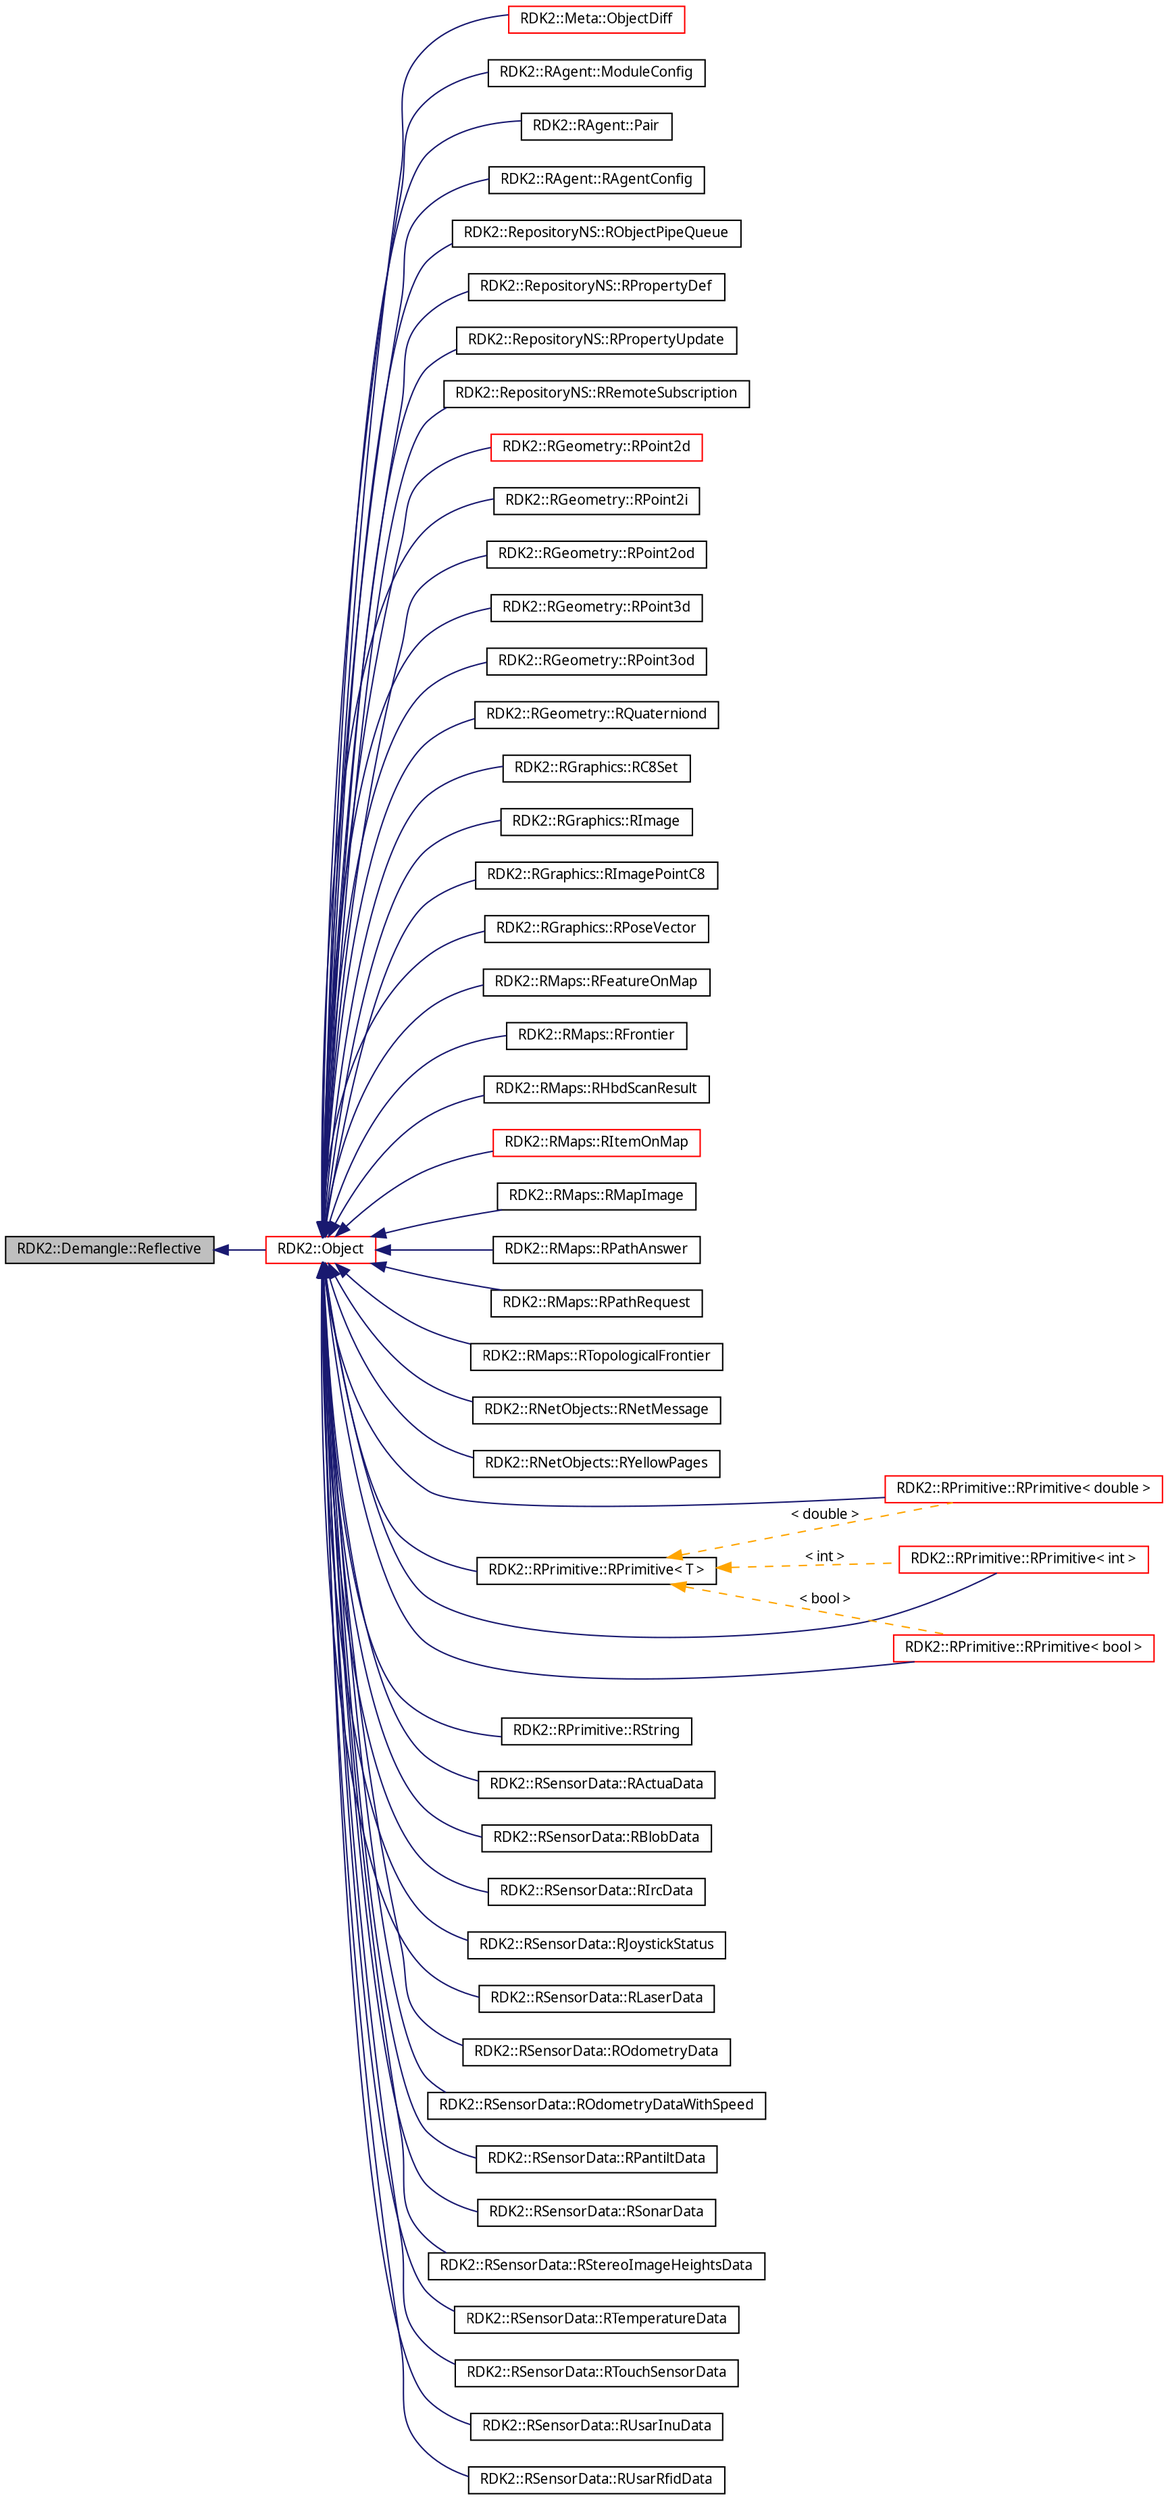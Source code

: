 digraph G
{
  edge [fontname="FreeSans.ttf",fontsize=10,labelfontname="FreeSans.ttf",labelfontsize=10];
  node [fontname="FreeSans.ttf",fontsize=10,shape=record];
  rankdir=LR;
  Node1 [label="RDK2::Demangle::Reflective",height=0.2,width=0.4,color="black", fillcolor="grey75", style="filled" fontcolor="black"];
  Node1 -> Node2 [dir=back,color="midnightblue",fontsize=10,style="solid",fontname="FreeSans.ttf"];
  Node2 [label="RDK2::Object",height=0.2,width=0.4,color="red", fillcolor="white", style="filled",URL="$class_r_d_k2_1_1_object.html"];
  Node2 -> Node3 [dir=back,color="midnightblue",fontsize=10,style="solid",fontname="FreeSans.ttf"];
  Node3 [label="RDK2::Meta::ObjectDiff",height=0.2,width=0.4,color="red", fillcolor="white", style="filled",URL="$struct_r_d_k2_1_1_meta_1_1_object_diff.html"];
  Node2 -> Node4 [dir=back,color="midnightblue",fontsize=10,style="solid",fontname="FreeSans.ttf"];
  Node4 [label="RDK2::RAgent::ModuleConfig",height=0.2,width=0.4,color="black", fillcolor="white", style="filled",URL="$class_r_d_k2_1_1_r_agent_1_1_module_config.html"];
  Node2 -> Node5 [dir=back,color="midnightblue",fontsize=10,style="solid",fontname="FreeSans.ttf"];
  Node5 [label="RDK2::RAgent::Pair",height=0.2,width=0.4,color="black", fillcolor="white", style="filled",URL="$struct_r_d_k2_1_1_r_agent_1_1_pair.html"];
  Node2 -> Node6 [dir=back,color="midnightblue",fontsize=10,style="solid",fontname="FreeSans.ttf"];
  Node6 [label="RDK2::RAgent::RAgentConfig",height=0.2,width=0.4,color="black", fillcolor="white", style="filled",URL="$struct_r_d_k2_1_1_r_agent_1_1_r_agent_config.html"];
  Node2 -> Node7 [dir=back,color="midnightblue",fontsize=10,style="solid",fontname="FreeSans.ttf"];
  Node7 [label="RDK2::RepositoryNS::RObjectPipeQueue",height=0.2,width=0.4,color="black", fillcolor="white", style="filled",URL="$struct_r_d_k2_1_1_repository_n_s_1_1_r_object_pipe_queue.html"];
  Node2 -> Node8 [dir=back,color="midnightblue",fontsize=10,style="solid",fontname="FreeSans.ttf"];
  Node8 [label="RDK2::RepositoryNS::RPropertyDef",height=0.2,width=0.4,color="black", fillcolor="white", style="filled",URL="$struct_r_d_k2_1_1_repository_n_s_1_1_r_property_def.html"];
  Node2 -> Node9 [dir=back,color="midnightblue",fontsize=10,style="solid",fontname="FreeSans.ttf"];
  Node9 [label="RDK2::RepositoryNS::RPropertyUpdate",height=0.2,width=0.4,color="black", fillcolor="white", style="filled",URL="$struct_r_d_k2_1_1_repository_n_s_1_1_r_property_update.html"];
  Node2 -> Node10 [dir=back,color="midnightblue",fontsize=10,style="solid",fontname="FreeSans.ttf"];
  Node10 [label="RDK2::RepositoryNS::RRemoteSubscription",height=0.2,width=0.4,color="black", fillcolor="white", style="filled",URL="$struct_r_d_k2_1_1_repository_n_s_1_1_r_remote_subscription.html"];
  Node2 -> Node11 [dir=back,color="midnightblue",fontsize=10,style="solid",fontname="FreeSans.ttf"];
  Node11 [label="RDK2::RGeometry::RPoint2d",height=0.2,width=0.4,color="red", fillcolor="white", style="filled",URL="$struct_r_d_k2_1_1_r_geometry_1_1_r_point2d.html"];
  Node2 -> Node12 [dir=back,color="midnightblue",fontsize=10,style="solid",fontname="FreeSans.ttf"];
  Node12 [label="RDK2::RGeometry::RPoint2i",height=0.2,width=0.4,color="black", fillcolor="white", style="filled",URL="$struct_r_d_k2_1_1_r_geometry_1_1_r_point2i.html"];
  Node2 -> Node13 [dir=back,color="midnightblue",fontsize=10,style="solid",fontname="FreeSans.ttf"];
  Node13 [label="RDK2::RGeometry::RPoint2od",height=0.2,width=0.4,color="black", fillcolor="white", style="filled",URL="$struct_r_d_k2_1_1_r_geometry_1_1_r_point2od.html"];
  Node2 -> Node14 [dir=back,color="midnightblue",fontsize=10,style="solid",fontname="FreeSans.ttf"];
  Node14 [label="RDK2::RGeometry::RPoint3d",height=0.2,width=0.4,color="black", fillcolor="white", style="filled",URL="$struct_r_d_k2_1_1_r_geometry_1_1_r_point3d.html"];
  Node2 -> Node15 [dir=back,color="midnightblue",fontsize=10,style="solid",fontname="FreeSans.ttf"];
  Node15 [label="RDK2::RGeometry::RPoint3od",height=0.2,width=0.4,color="black", fillcolor="white", style="filled",URL="$struct_r_d_k2_1_1_r_geometry_1_1_r_point3od.html"];
  Node2 -> Node16 [dir=back,color="midnightblue",fontsize=10,style="solid",fontname="FreeSans.ttf"];
  Node16 [label="RDK2::RGeometry::RQuaterniond",height=0.2,width=0.4,color="black", fillcolor="white", style="filled",URL="$struct_r_d_k2_1_1_r_geometry_1_1_r_quaterniond.html"];
  Node2 -> Node17 [dir=back,color="midnightblue",fontsize=10,style="solid",fontname="FreeSans.ttf"];
  Node17 [label="RDK2::RGraphics::RC8Set",height=0.2,width=0.4,color="black", fillcolor="white", style="filled",URL="$class_r_d_k2_1_1_r_graphics_1_1_r_c8_set.html"];
  Node2 -> Node18 [dir=back,color="midnightblue",fontsize=10,style="solid",fontname="FreeSans.ttf"];
  Node18 [label="RDK2::RGraphics::RImage",height=0.2,width=0.4,color="black", fillcolor="white", style="filled",URL="$class_r_d_k2_1_1_r_graphics_1_1_r_image.html",tooltip="Incapsula un&#39;immagine bidimensionale."];
  Node2 -> Node19 [dir=back,color="midnightblue",fontsize=10,style="solid",fontname="FreeSans.ttf"];
  Node19 [label="RDK2::RGraphics::RImagePointC8",height=0.2,width=0.4,color="black", fillcolor="white", style="filled",URL="$class_r_d_k2_1_1_r_graphics_1_1_r_image_point_c8.html"];
  Node2 -> Node20 [dir=back,color="midnightblue",fontsize=10,style="solid",fontname="FreeSans.ttf"];
  Node20 [label="RDK2::RGraphics::RPoseVector",height=0.2,width=0.4,color="black", fillcolor="white", style="filled",URL="$struct_r_d_k2_1_1_r_graphics_1_1_r_pose_vector.html"];
  Node2 -> Node21 [dir=back,color="midnightblue",fontsize=10,style="solid",fontname="FreeSans.ttf"];
  Node21 [label="RDK2::RMaps::RFeatureOnMap",height=0.2,width=0.4,color="black", fillcolor="white", style="filled",URL="$class_r_d_k2_1_1_r_maps_1_1_r_feature_on_map.html"];
  Node2 -> Node22 [dir=back,color="midnightblue",fontsize=10,style="solid",fontname="FreeSans.ttf"];
  Node22 [label="RDK2::RMaps::RFrontier",height=0.2,width=0.4,color="black", fillcolor="white", style="filled",URL="$struct_r_d_k2_1_1_r_maps_1_1_r_frontier.html"];
  Node2 -> Node23 [dir=back,color="midnightblue",fontsize=10,style="solid",fontname="FreeSans.ttf"];
  Node23 [label="RDK2::RMaps::RHbdScanResult",height=0.2,width=0.4,color="black", fillcolor="white", style="filled",URL="$struct_r_d_k2_1_1_r_maps_1_1_r_hbd_scan_result.html"];
  Node2 -> Node24 [dir=back,color="midnightblue",fontsize=10,style="solid",fontname="FreeSans.ttf"];
  Node24 [label="RDK2::RMaps::RItemOnMap",height=0.2,width=0.4,color="red", fillcolor="white", style="filled",URL="$class_r_d_k2_1_1_r_maps_1_1_r_item_on_map.html"];
  Node2 -> Node25 [dir=back,color="midnightblue",fontsize=10,style="solid",fontname="FreeSans.ttf"];
  Node25 [label="RDK2::RMaps::RMapImage",height=0.2,width=0.4,color="black", fillcolor="white", style="filled",URL="$struct_r_d_k2_1_1_r_maps_1_1_r_map_image.html",tooltip="An image with spatial placement."];
  Node2 -> Node26 [dir=back,color="midnightblue",fontsize=10,style="solid",fontname="FreeSans.ttf"];
  Node26 [label="RDK2::RMaps::RPathAnswer",height=0.2,width=0.4,color="black", fillcolor="white", style="filled",URL="$struct_r_d_k2_1_1_r_maps_1_1_r_path_answer.html"];
  Node2 -> Node27 [dir=back,color="midnightblue",fontsize=10,style="solid",fontname="FreeSans.ttf"];
  Node27 [label="RDK2::RMaps::RPathRequest",height=0.2,width=0.4,color="black", fillcolor="white", style="filled",URL="$struct_r_d_k2_1_1_r_maps_1_1_r_path_request.html"];
  Node2 -> Node28 [dir=back,color="midnightblue",fontsize=10,style="solid",fontname="FreeSans.ttf"];
  Node28 [label="RDK2::RMaps::RTopologicalFrontier",height=0.2,width=0.4,color="black", fillcolor="white", style="filled",URL="$struct_r_d_k2_1_1_r_maps_1_1_r_topological_frontier.html",tooltip="This class represents a topological frontier, that is a magic thing used for coordination..."];
  Node2 -> Node29 [dir=back,color="midnightblue",fontsize=10,style="solid",fontname="FreeSans.ttf"];
  Node29 [label="RDK2::RNetObjects::RNetMessage",height=0.2,width=0.4,color="black", fillcolor="white", style="filled",URL="$class_r_d_k2_1_1_r_net_objects_1_1_r_net_message.html",tooltip="Contains a message."];
  Node2 -> Node30 [dir=back,color="midnightblue",fontsize=10,style="solid",fontname="FreeSans.ttf"];
  Node30 [label="RDK2::RNetObjects::RYellowPages",height=0.2,width=0.4,color="black", fillcolor="white", style="filled",URL="$class_r_d_k2_1_1_r_net_objects_1_1_r_yellow_pages.html",tooltip="Contains known hosts."];
  Node2 -> Node31 [dir=back,color="midnightblue",fontsize=10,style="solid",fontname="FreeSans.ttf"];
  Node31 [label="RDK2::RPrimitive::RPrimitive\< T \>",height=0.2,width=0.4,color="black", fillcolor="white", style="filled",URL="$struct_r_d_k2_1_1_r_primitive_1_1_r_primitive.html"];
  Node31 -> Node32 [dir=back,color="orange",fontsize=10,style="dashed",label="\< double \>",fontname="FreeSans.ttf"];
  Node32 [label="RDK2::RPrimitive::RPrimitive\< double \>",height=0.2,width=0.4,color="red", fillcolor="white", style="filled",URL="$struct_r_d_k2_1_1_r_primitive_1_1_r_primitive.html"];
  Node31 -> Node33 [dir=back,color="orange",fontsize=10,style="dashed",label="\< int \>",fontname="FreeSans.ttf"];
  Node33 [label="RDK2::RPrimitive::RPrimitive\< int \>",height=0.2,width=0.4,color="red", fillcolor="white", style="filled",URL="$struct_r_d_k2_1_1_r_primitive_1_1_r_primitive.html"];
  Node31 -> Node34 [dir=back,color="orange",fontsize=10,style="dashed",label="\< bool \>",fontname="FreeSans.ttf"];
  Node34 [label="RDK2::RPrimitive::RPrimitive\< bool \>",height=0.2,width=0.4,color="red", fillcolor="white", style="filled",URL="$struct_r_d_k2_1_1_r_primitive_1_1_r_primitive.html"];
  Node2 -> Node34 [dir=back,color="midnightblue",fontsize=10,style="solid",fontname="FreeSans.ttf"];
  Node2 -> Node32 [dir=back,color="midnightblue",fontsize=10,style="solid",fontname="FreeSans.ttf"];
  Node2 -> Node33 [dir=back,color="midnightblue",fontsize=10,style="solid",fontname="FreeSans.ttf"];
  Node2 -> Node35 [dir=back,color="midnightblue",fontsize=10,style="solid",fontname="FreeSans.ttf"];
  Node35 [label="RDK2::RPrimitive::RString",height=0.2,width=0.4,color="black", fillcolor="white", style="filled",URL="$class_r_d_k2_1_1_r_primitive_1_1_r_string.html"];
  Node2 -> Node36 [dir=back,color="midnightblue",fontsize=10,style="solid",fontname="FreeSans.ttf"];
  Node36 [label="RDK2::RSensorData::RActuaData",height=0.2,width=0.4,color="black", fillcolor="white", style="filled",URL="$struct_r_d_k2_1_1_r_sensor_data_1_1_r_actua_data.html"];
  Node2 -> Node37 [dir=back,color="midnightblue",fontsize=10,style="solid",fontname="FreeSans.ttf"];
  Node37 [label="RDK2::RSensorData::RBlobData",height=0.2,width=0.4,color="black", fillcolor="white", style="filled",URL="$struct_r_d_k2_1_1_r_sensor_data_1_1_r_blob_data.html"];
  Node2 -> Node38 [dir=back,color="midnightblue",fontsize=10,style="solid",fontname="FreeSans.ttf"];
  Node38 [label="RDK2::RSensorData::RIrcData",height=0.2,width=0.4,color="black", fillcolor="white", style="filled",URL="$struct_r_d_k2_1_1_r_sensor_data_1_1_r_irc_data.html"];
  Node2 -> Node39 [dir=back,color="midnightblue",fontsize=10,style="solid",fontname="FreeSans.ttf"];
  Node39 [label="RDK2::RSensorData::RJoystickStatus",height=0.2,width=0.4,color="black", fillcolor="white", style="filled",URL="$class_r_d_k2_1_1_r_sensor_data_1_1_r_joystick_status.html",tooltip="This class contains the data read from a joystick."];
  Node2 -> Node40 [dir=back,color="midnightblue",fontsize=10,style="solid",fontname="FreeSans.ttf"];
  Node40 [label="RDK2::RSensorData::RLaserData",height=0.2,width=0.4,color="black", fillcolor="white", style="filled",URL="$struct_r_d_k2_1_1_r_sensor_data_1_1_r_laser_data.html"];
  Node2 -> Node41 [dir=back,color="midnightblue",fontsize=10,style="solid",fontname="FreeSans.ttf"];
  Node41 [label="RDK2::RSensorData::ROdometryData",height=0.2,width=0.4,color="black", fillcolor="white", style="filled",URL="$struct_r_d_k2_1_1_r_sensor_data_1_1_r_odometry_data.html"];
  Node2 -> Node42 [dir=back,color="midnightblue",fontsize=10,style="solid",fontname="FreeSans.ttf"];
  Node42 [label="RDK2::RSensorData::ROdometryDataWithSpeed",height=0.2,width=0.4,color="black", fillcolor="white", style="filled",URL="$struct_r_d_k2_1_1_r_sensor_data_1_1_r_odometry_data_with_speed.html"];
  Node2 -> Node43 [dir=back,color="midnightblue",fontsize=10,style="solid",fontname="FreeSans.ttf"];
  Node43 [label="RDK2::RSensorData::RPantiltData",height=0.2,width=0.4,color="black", fillcolor="white", style="filled",URL="$struct_r_d_k2_1_1_r_sensor_data_1_1_r_pantilt_data.html"];
  Node2 -> Node44 [dir=back,color="midnightblue",fontsize=10,style="solid",fontname="FreeSans.ttf"];
  Node44 [label="RDK2::RSensorData::RSonarData",height=0.2,width=0.4,color="black", fillcolor="white", style="filled",URL="$struct_r_d_k2_1_1_r_sensor_data_1_1_r_sonar_data.html"];
  Node2 -> Node45 [dir=back,color="midnightblue",fontsize=10,style="solid",fontname="FreeSans.ttf"];
  Node45 [label="RDK2::RSensorData::RStereoImageHeightsData",height=0.2,width=0.4,color="black", fillcolor="white", style="filled",URL="$class_r_d_k2_1_1_r_sensor_data_1_1_r_stereo_image_heights_data.html"];
  Node2 -> Node46 [dir=back,color="midnightblue",fontsize=10,style="solid",fontname="FreeSans.ttf"];
  Node46 [label="RDK2::RSensorData::RTemperatureData",height=0.2,width=0.4,color="black", fillcolor="white", style="filled",URL="$struct_r_d_k2_1_1_r_sensor_data_1_1_r_temperature_data.html"];
  Node2 -> Node47 [dir=back,color="midnightblue",fontsize=10,style="solid",fontname="FreeSans.ttf"];
  Node47 [label="RDK2::RSensorData::RTouchSensorData",height=0.2,width=0.4,color="black", fillcolor="white", style="filled",URL="$struct_r_d_k2_1_1_r_sensor_data_1_1_r_touch_sensor_data.html",tooltip="This class contains the data read from a set of touch sensors."];
  Node2 -> Node48 [dir=back,color="midnightblue",fontsize=10,style="solid",fontname="FreeSans.ttf"];
  Node48 [label="RDK2::RSensorData::RUsarInuData",height=0.2,width=0.4,color="black", fillcolor="white", style="filled",URL="$struct_r_d_k2_1_1_r_sensor_data_1_1_r_usar_inu_data.html",tooltip="This class contains the data read from an USARSim inertial sensor."];
  Node2 -> Node49 [dir=back,color="midnightblue",fontsize=10,style="solid",fontname="FreeSans.ttf"];
  Node49 [label="RDK2::RSensorData::RUsarRfidData",height=0.2,width=0.4,color="black", fillcolor="white", style="filled",URL="$struct_r_d_k2_1_1_r_sensor_data_1_1_r_usar_rfid_data.html",tooltip="This class represents a RFID sensor reading in USARSim."];
}
